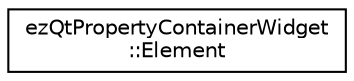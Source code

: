 digraph "Graphical Class Hierarchy"
{
 // LATEX_PDF_SIZE
  edge [fontname="Helvetica",fontsize="10",labelfontname="Helvetica",labelfontsize="10"];
  node [fontname="Helvetica",fontsize="10",shape=record];
  rankdir="LR";
  Node0 [label="ezQtPropertyContainerWidget\l::Element",height=0.2,width=0.4,color="black", fillcolor="white", style="filled",URL="$d1/dc8/structez_qt_property_container_widget_1_1_element.htm",tooltip=" "];
}
